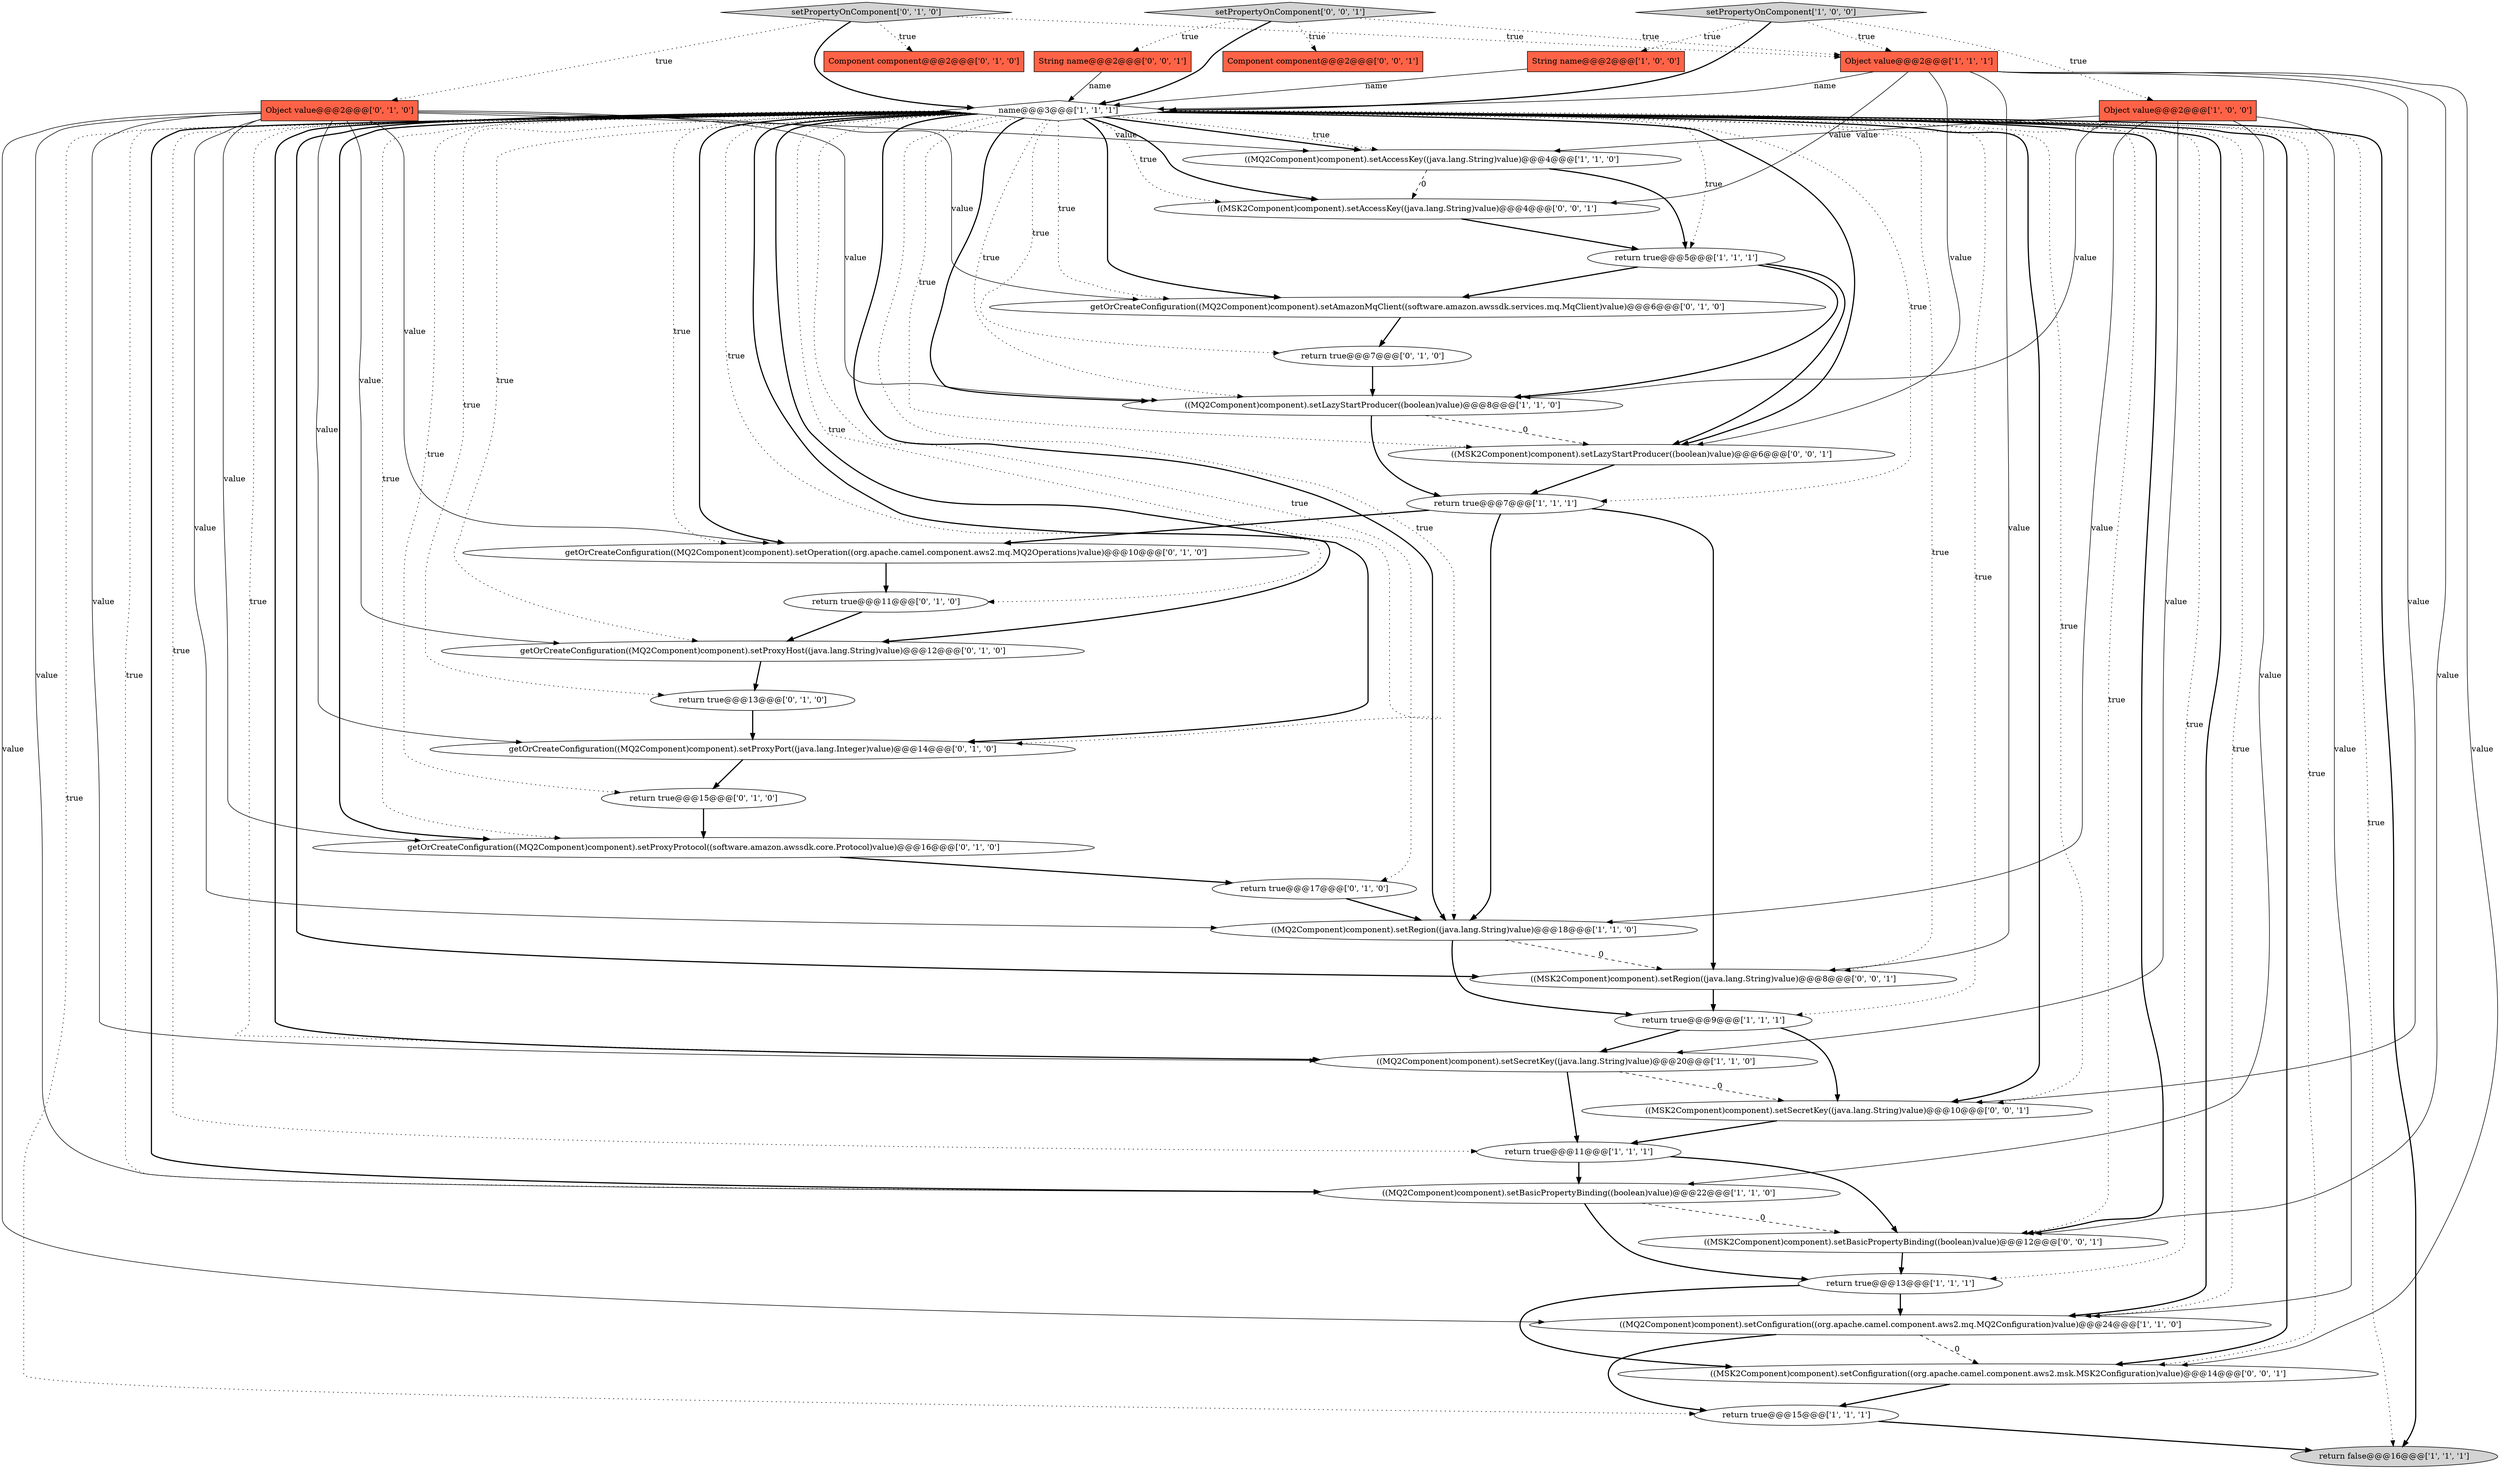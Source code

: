 digraph {
26 [style = filled, label = "return true@@@15@@@['0', '1', '0']", fillcolor = white, shape = ellipse image = "AAA1AAABBB2BBB"];
23 [style = filled, label = "return true@@@17@@@['0', '1', '0']", fillcolor = white, shape = ellipse image = "AAA1AAABBB2BBB"];
17 [style = filled, label = "setPropertyOnComponent['1', '0', '0']", fillcolor = lightgray, shape = diamond image = "AAA0AAABBB1BBB"];
34 [style = filled, label = "((MSK2Component)component).setLazyStartProducer((boolean)value)@@@6@@@['0', '0', '1']", fillcolor = white, shape = ellipse image = "AAA0AAABBB3BBB"];
11 [style = filled, label = "((MQ2Component)component).setLazyStartProducer((boolean)value)@@@8@@@['1', '1', '0']", fillcolor = white, shape = ellipse image = "AAA0AAABBB1BBB"];
32 [style = filled, label = "((MSK2Component)component).setAccessKey((java.lang.String)value)@@@4@@@['0', '0', '1']", fillcolor = white, shape = ellipse image = "AAA0AAABBB3BBB"];
28 [style = filled, label = "getOrCreateConfiguration((MQ2Component)component).setProxyPort((java.lang.Integer)value)@@@14@@@['0', '1', '0']", fillcolor = white, shape = ellipse image = "AAA1AAABBB2BBB"];
38 [style = filled, label = "((MSK2Component)component).setConfiguration((org.apache.camel.component.aws2.msk.MSK2Configuration)value)@@@14@@@['0', '0', '1']", fillcolor = white, shape = ellipse image = "AAA0AAABBB3BBB"];
30 [style = filled, label = "setPropertyOnComponent['0', '1', '0']", fillcolor = lightgray, shape = diamond image = "AAA0AAABBB2BBB"];
33 [style = filled, label = "Component component@@@2@@@['0', '0', '1']", fillcolor = tomato, shape = box image = "AAA0AAABBB3BBB"];
15 [style = filled, label = "return true@@@11@@@['1', '1', '1']", fillcolor = white, shape = ellipse image = "AAA0AAABBB1BBB"];
4 [style = filled, label = "return true@@@13@@@['1', '1', '1']", fillcolor = white, shape = ellipse image = "AAA0AAABBB1BBB"];
27 [style = filled, label = "getOrCreateConfiguration((MQ2Component)component).setProxyHost((java.lang.String)value)@@@12@@@['0', '1', '0']", fillcolor = white, shape = ellipse image = "AAA1AAABBB2BBB"];
5 [style = filled, label = "((MQ2Component)component).setAccessKey((java.lang.String)value)@@@4@@@['1', '1', '0']", fillcolor = white, shape = ellipse image = "AAA0AAABBB1BBB"];
8 [style = filled, label = "Object value@@@2@@@['1', '0', '0']", fillcolor = tomato, shape = box image = "AAA0AAABBB1BBB"];
16 [style = filled, label = "return true@@@15@@@['1', '1', '1']", fillcolor = white, shape = ellipse image = "AAA0AAABBB1BBB"];
13 [style = filled, label = "name@@@3@@@['1', '1', '1']", fillcolor = white, shape = diamond image = "AAA0AAABBB1BBB"];
12 [style = filled, label = "((MQ2Component)component).setSecretKey((java.lang.String)value)@@@20@@@['1', '1', '0']", fillcolor = white, shape = ellipse image = "AAA0AAABBB1BBB"];
20 [style = filled, label = "Component component@@@2@@@['0', '1', '0']", fillcolor = tomato, shape = box image = "AAA0AAABBB2BBB"];
37 [style = filled, label = "String name@@@2@@@['0', '0', '1']", fillcolor = tomato, shape = box image = "AAA0AAABBB3BBB"];
3 [style = filled, label = "return false@@@16@@@['1', '1', '1']", fillcolor = lightgray, shape = ellipse image = "AAA0AAABBB1BBB"];
25 [style = filled, label = "return true@@@11@@@['0', '1', '0']", fillcolor = white, shape = ellipse image = "AAA1AAABBB2BBB"];
39 [style = filled, label = "setPropertyOnComponent['0', '0', '1']", fillcolor = lightgray, shape = diamond image = "AAA0AAABBB3BBB"];
24 [style = filled, label = "getOrCreateConfiguration((MQ2Component)component).setProxyProtocol((software.amazon.awssdk.core.Protocol)value)@@@16@@@['0', '1', '0']", fillcolor = white, shape = ellipse image = "AAA1AAABBB2BBB"];
14 [style = filled, label = "Object value@@@2@@@['1', '1', '1']", fillcolor = tomato, shape = box image = "AAA0AAABBB1BBB"];
7 [style = filled, label = "((MQ2Component)component).setConfiguration((org.apache.camel.component.aws2.mq.MQ2Configuration)value)@@@24@@@['1', '1', '0']", fillcolor = white, shape = ellipse image = "AAA0AAABBB1BBB"];
19 [style = filled, label = "Object value@@@2@@@['0', '1', '0']", fillcolor = tomato, shape = box image = "AAA0AAABBB2BBB"];
35 [style = filled, label = "((MSK2Component)component).setSecretKey((java.lang.String)value)@@@10@@@['0', '0', '1']", fillcolor = white, shape = ellipse image = "AAA0AAABBB3BBB"];
10 [style = filled, label = "return true@@@7@@@['1', '1', '1']", fillcolor = white, shape = ellipse image = "AAA0AAABBB1BBB"];
2 [style = filled, label = "String name@@@2@@@['1', '0', '0']", fillcolor = tomato, shape = box image = "AAA0AAABBB1BBB"];
22 [style = filled, label = "return true@@@7@@@['0', '1', '0']", fillcolor = white, shape = ellipse image = "AAA1AAABBB2BBB"];
18 [style = filled, label = "getOrCreateConfiguration((MQ2Component)component).setOperation((org.apache.camel.component.aws2.mq.MQ2Operations)value)@@@10@@@['0', '1', '0']", fillcolor = white, shape = ellipse image = "AAA1AAABBB2BBB"];
21 [style = filled, label = "return true@@@13@@@['0', '1', '0']", fillcolor = white, shape = ellipse image = "AAA1AAABBB2BBB"];
0 [style = filled, label = "((MQ2Component)component).setBasicPropertyBinding((boolean)value)@@@22@@@['1', '1', '0']", fillcolor = white, shape = ellipse image = "AAA0AAABBB1BBB"];
29 [style = filled, label = "getOrCreateConfiguration((MQ2Component)component).setAmazonMqClient((software.amazon.awssdk.services.mq.MqClient)value)@@@6@@@['0', '1', '0']", fillcolor = white, shape = ellipse image = "AAA1AAABBB2BBB"];
9 [style = filled, label = "return true@@@9@@@['1', '1', '1']", fillcolor = white, shape = ellipse image = "AAA0AAABBB1BBB"];
1 [style = filled, label = "return true@@@5@@@['1', '1', '1']", fillcolor = white, shape = ellipse image = "AAA0AAABBB1BBB"];
6 [style = filled, label = "((MQ2Component)component).setRegion((java.lang.String)value)@@@18@@@['1', '1', '0']", fillcolor = white, shape = ellipse image = "AAA0AAABBB1BBB"];
36 [style = filled, label = "((MSK2Component)component).setBasicPropertyBinding((boolean)value)@@@12@@@['0', '0', '1']", fillcolor = white, shape = ellipse image = "AAA0AAABBB3BBB"];
31 [style = filled, label = "((MSK2Component)component).setRegion((java.lang.String)value)@@@8@@@['0', '0', '1']", fillcolor = white, shape = ellipse image = "AAA0AAABBB3BBB"];
19->18 [style = solid, label="value"];
13->29 [style = dotted, label="true"];
30->19 [style = dotted, label="true"];
0->4 [style = bold, label=""];
13->1 [style = dotted, label="true"];
0->36 [style = dashed, label="0"];
5->1 [style = bold, label=""];
28->26 [style = bold, label=""];
13->6 [style = bold, label=""];
30->13 [style = bold, label=""];
30->14 [style = dotted, label="true"];
13->24 [style = bold, label=""];
13->34 [style = bold, label=""];
13->38 [style = bold, label=""];
13->26 [style = dotted, label="true"];
1->11 [style = bold, label=""];
10->18 [style = bold, label=""];
13->12 [style = bold, label=""];
13->11 [style = bold, label=""];
15->0 [style = bold, label=""];
34->10 [style = bold, label=""];
13->38 [style = dotted, label="true"];
19->12 [style = solid, label="value"];
17->13 [style = bold, label=""];
19->11 [style = solid, label="value"];
14->31 [style = solid, label="value"];
13->29 [style = bold, label=""];
13->0 [style = dotted, label="true"];
19->6 [style = solid, label="value"];
13->22 [style = dotted, label="true"];
19->7 [style = solid, label="value"];
13->12 [style = dotted, label="true"];
39->14 [style = dotted, label="true"];
30->20 [style = dotted, label="true"];
9->12 [style = bold, label=""];
27->21 [style = bold, label=""];
19->27 [style = solid, label="value"];
26->24 [style = bold, label=""];
8->6 [style = solid, label="value"];
13->4 [style = dotted, label="true"];
36->4 [style = bold, label=""];
13->0 [style = bold, label=""];
39->13 [style = bold, label=""];
7->16 [style = bold, label=""];
1->29 [style = bold, label=""];
13->16 [style = dotted, label="true"];
13->10 [style = dotted, label="true"];
13->31 [style = bold, label=""];
13->24 [style = dotted, label="true"];
13->28 [style = bold, label=""];
13->35 [style = bold, label=""];
32->1 [style = bold, label=""];
14->13 [style = solid, label="name"];
38->16 [style = bold, label=""];
13->25 [style = dotted, label="true"];
14->36 [style = solid, label="value"];
13->27 [style = bold, label=""];
13->35 [style = dotted, label="true"];
5->32 [style = dashed, label="0"];
15->36 [style = bold, label=""];
17->2 [style = dotted, label="true"];
13->3 [style = dotted, label="true"];
35->15 [style = bold, label=""];
13->27 [style = dotted, label="true"];
12->35 [style = dashed, label="0"];
13->36 [style = dotted, label="true"];
13->15 [style = dotted, label="true"];
25->27 [style = bold, label=""];
19->5 [style = solid, label="value"];
1->34 [style = bold, label=""];
13->5 [style = bold, label=""];
14->32 [style = solid, label="value"];
19->24 [style = solid, label="value"];
13->6 [style = dotted, label="true"];
17->14 [style = dotted, label="true"];
4->7 [style = bold, label=""];
10->6 [style = bold, label=""];
8->7 [style = solid, label="value"];
9->35 [style = bold, label=""];
13->11 [style = dotted, label="true"];
13->28 [style = dotted, label="true"];
13->9 [style = dotted, label="true"];
13->23 [style = dotted, label="true"];
23->6 [style = bold, label=""];
14->34 [style = solid, label="value"];
11->10 [style = bold, label=""];
13->18 [style = dotted, label="true"];
39->33 [style = dotted, label="true"];
14->35 [style = solid, label="value"];
16->3 [style = bold, label=""];
17->8 [style = dotted, label="true"];
19->0 [style = solid, label="value"];
13->3 [style = bold, label=""];
13->36 [style = bold, label=""];
11->34 [style = dashed, label="0"];
14->38 [style = solid, label="value"];
8->11 [style = solid, label="value"];
22->11 [style = bold, label=""];
6->31 [style = dashed, label="0"];
13->21 [style = dotted, label="true"];
4->38 [style = bold, label=""];
13->7 [style = bold, label=""];
13->31 [style = dotted, label="true"];
37->13 [style = solid, label="name"];
19->28 [style = solid, label="value"];
24->23 [style = bold, label=""];
31->9 [style = bold, label=""];
12->15 [style = bold, label=""];
18->25 [style = bold, label=""];
10->31 [style = bold, label=""];
2->13 [style = solid, label="name"];
13->18 [style = bold, label=""];
6->9 [style = bold, label=""];
8->5 [style = solid, label="value"];
8->0 [style = solid, label="value"];
13->32 [style = dotted, label="true"];
7->38 [style = dashed, label="0"];
8->12 [style = solid, label="value"];
13->34 [style = dotted, label="true"];
39->37 [style = dotted, label="true"];
29->22 [style = bold, label=""];
13->5 [style = dotted, label="true"];
13->32 [style = bold, label=""];
13->7 [style = dotted, label="true"];
19->29 [style = solid, label="value"];
21->28 [style = bold, label=""];
}

